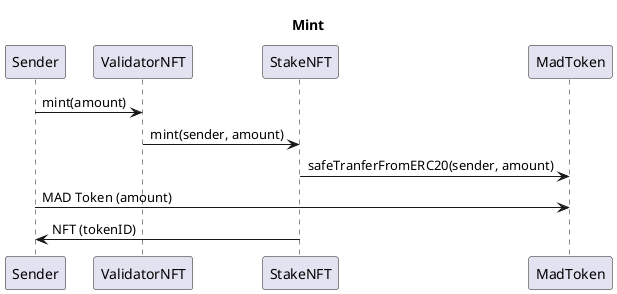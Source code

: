 @startuml
title Mint
Sender -> ValidatorNFT : mint(amount)
ValidatorNFT -> StakeNFT : mint(sender, amount)
StakeNFT -> MadToken : safeTranferFromERC20(sender, amount)
Sender -> MadToken: MAD Token (amount) 
StakeNFT -> Sender : NFT (tokenID)
